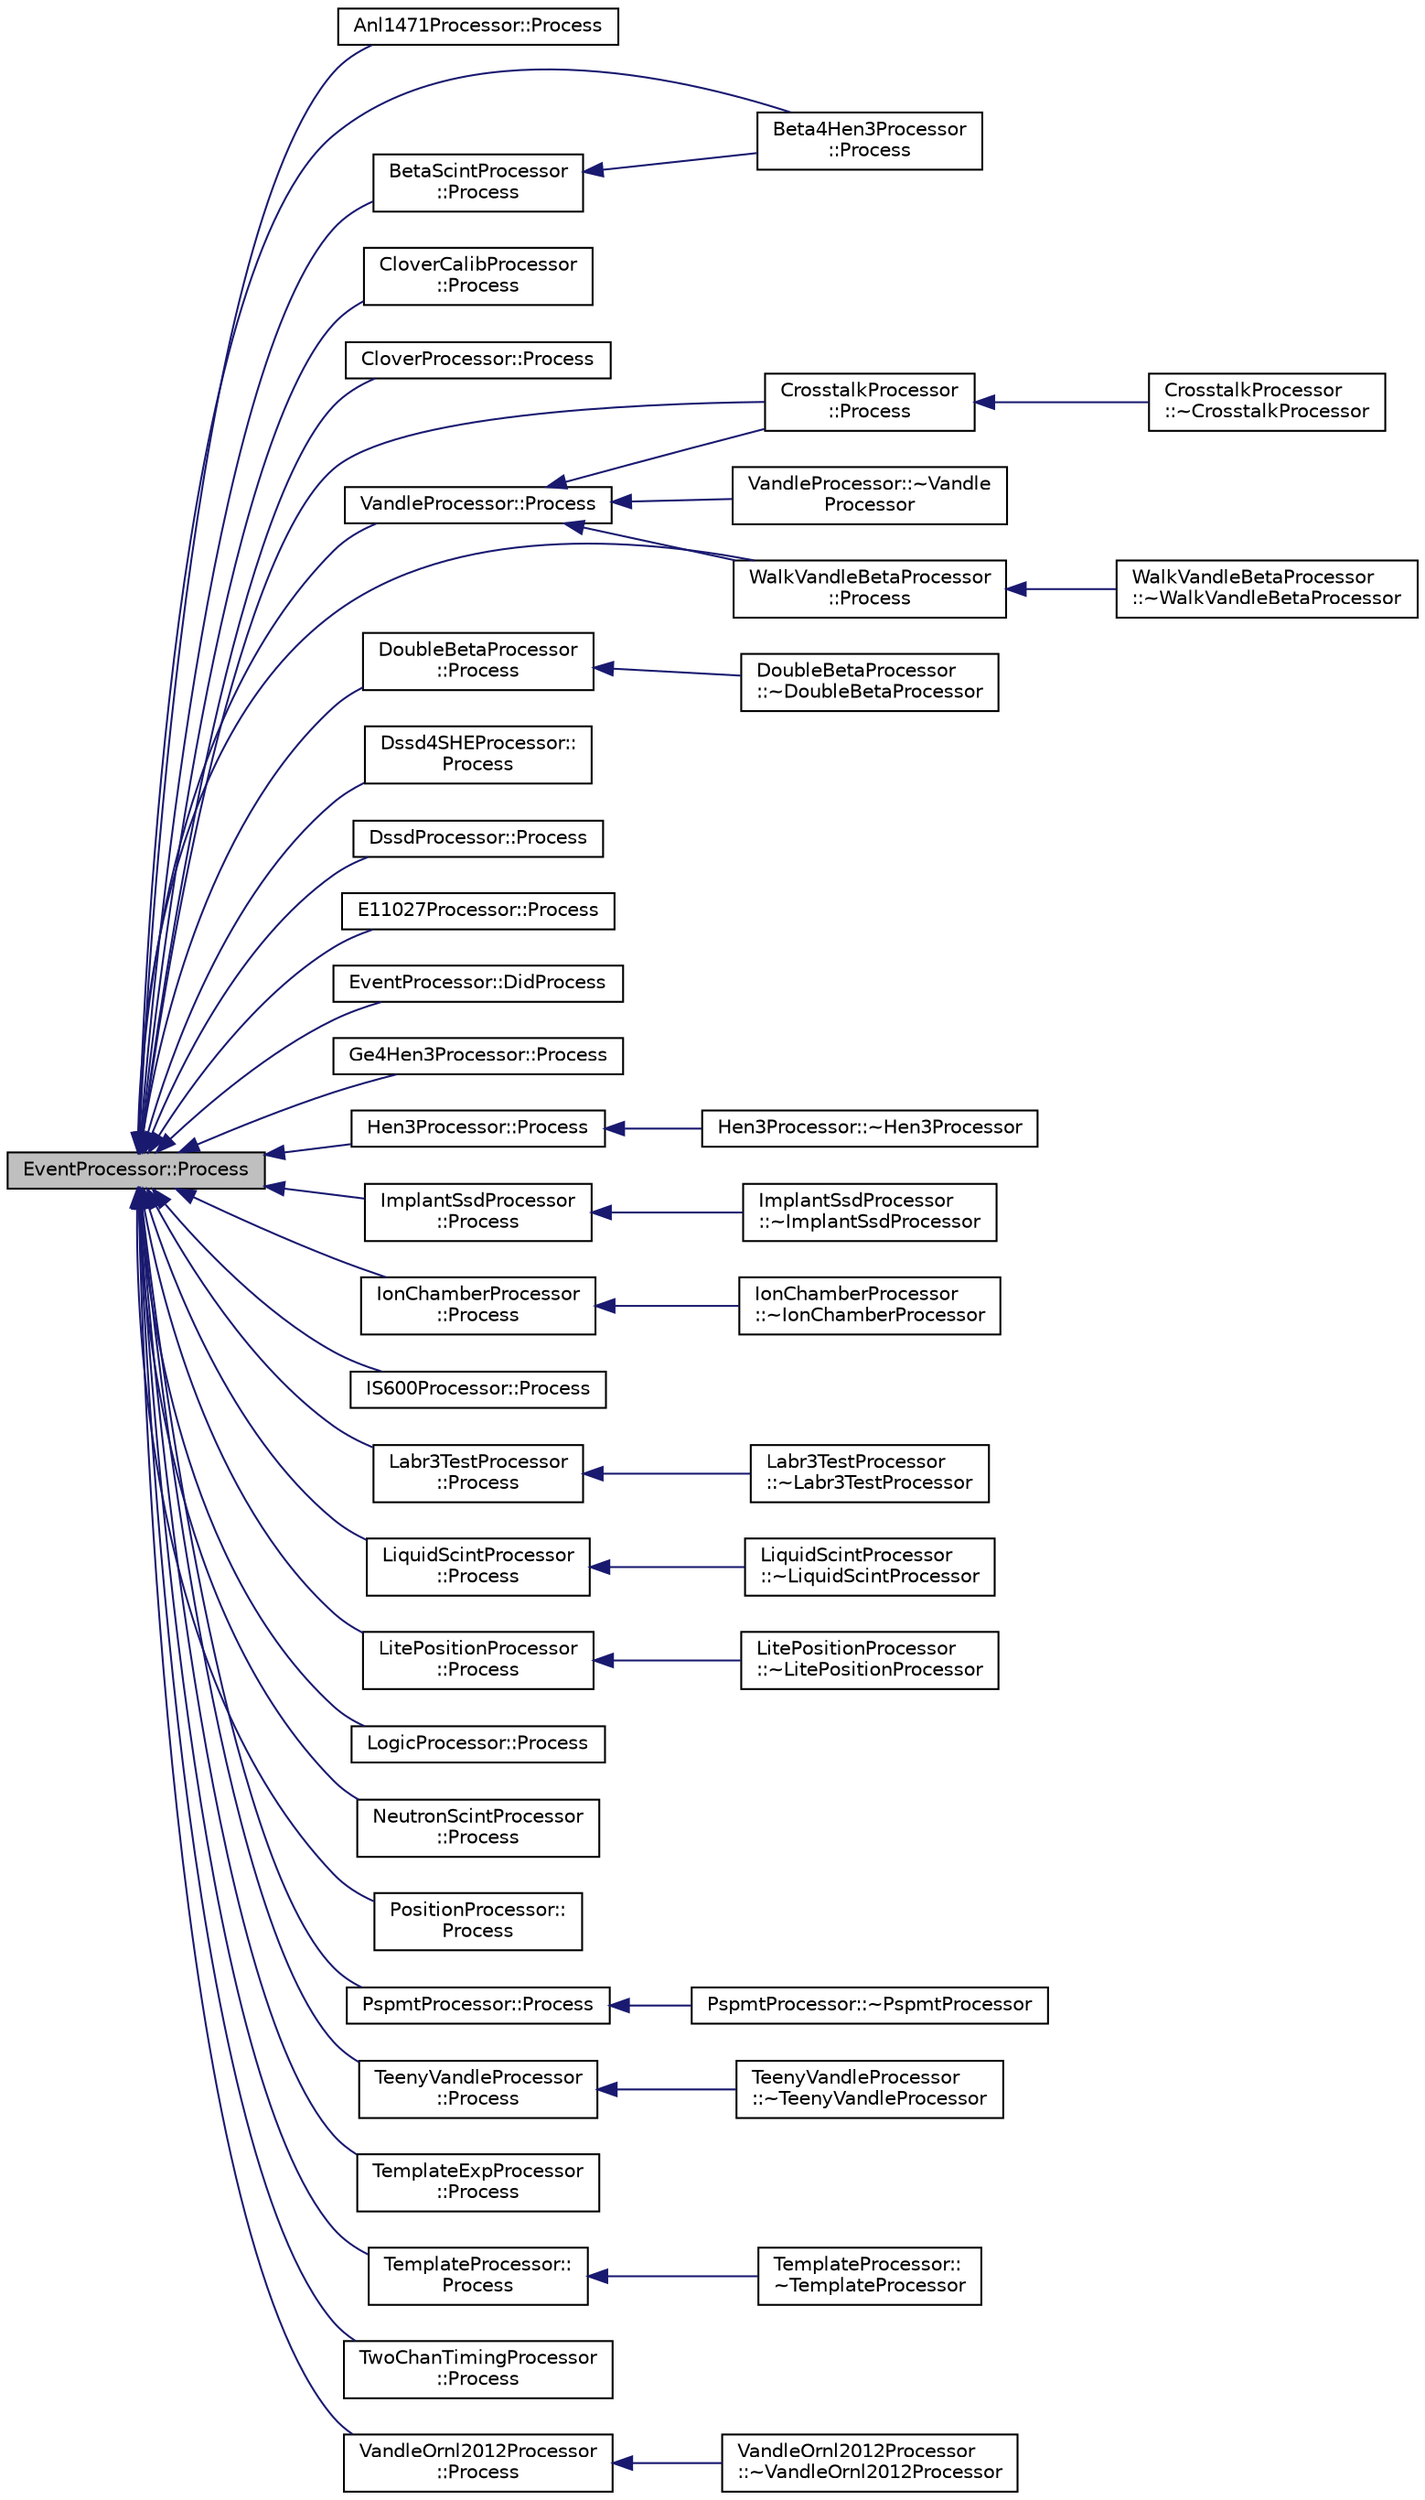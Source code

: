 digraph "EventProcessor::Process"
{
  edge [fontname="Helvetica",fontsize="10",labelfontname="Helvetica",labelfontsize="10"];
  node [fontname="Helvetica",fontsize="10",shape=record];
  rankdir="LR";
  Node1 [label="EventProcessor::Process",height=0.2,width=0.4,color="black", fillcolor="grey75", style="filled", fontcolor="black"];
  Node1 -> Node2 [dir="back",color="midnightblue",fontsize="10",style="solid",fontname="Helvetica"];
  Node2 [label="Anl1471Processor::Process",height=0.2,width=0.4,color="black", fillcolor="white", style="filled",URL="$d2/daa/class_anl1471_processor.html#ae0e82aa964d24549afd9d17f1a136fc2"];
  Node1 -> Node3 [dir="back",color="midnightblue",fontsize="10",style="solid",fontname="Helvetica"];
  Node3 [label="Beta4Hen3Processor\l::Process",height=0.2,width=0.4,color="black", fillcolor="white", style="filled",URL="$db/d92/class_beta4_hen3_processor.html#aec8154b59d510e76fb0831ee2118d6bb"];
  Node1 -> Node4 [dir="back",color="midnightblue",fontsize="10",style="solid",fontname="Helvetica"];
  Node4 [label="BetaScintProcessor\l::Process",height=0.2,width=0.4,color="black", fillcolor="white", style="filled",URL="$d4/de4/class_beta_scint_processor.html#abcf10cc79083ab549abdca2e9209d37d",tooltip="Main Processing for the class. "];
  Node4 -> Node3 [dir="back",color="midnightblue",fontsize="10",style="solid",fontname="Helvetica"];
  Node1 -> Node5 [dir="back",color="midnightblue",fontsize="10",style="solid",fontname="Helvetica"];
  Node5 [label="CloverCalibProcessor\l::Process",height=0.2,width=0.4,color="black", fillcolor="white", style="filled",URL="$db/d4e/class_clover_calib_processor.html#a3a226660db21991ef09515012cab6eda"];
  Node1 -> Node6 [dir="back",color="midnightblue",fontsize="10",style="solid",fontname="Helvetica"];
  Node6 [label="CloverProcessor::Process",height=0.2,width=0.4,color="black", fillcolor="white", style="filled",URL="$d5/d01/class_clover_processor.html#a50eae562dbdc21e5dac462d0a6474326"];
  Node1 -> Node7 [dir="back",color="midnightblue",fontsize="10",style="solid",fontname="Helvetica"];
  Node7 [label="CrosstalkProcessor\l::Process",height=0.2,width=0.4,color="black", fillcolor="white", style="filled",URL="$de/d3c/class_crosstalk_processor.html#a641e3912de9f8d9f2a9bf4e902429723"];
  Node7 -> Node8 [dir="back",color="midnightblue",fontsize="10",style="solid",fontname="Helvetica"];
  Node8 [label="CrosstalkProcessor\l::~CrosstalkProcessor",height=0.2,width=0.4,color="black", fillcolor="white", style="filled",URL="$de/d3c/class_crosstalk_processor.html#a974ad94596916e6d24e863dcbec1058c"];
  Node1 -> Node9 [dir="back",color="midnightblue",fontsize="10",style="solid",fontname="Helvetica"];
  Node9 [label="DoubleBetaProcessor\l::Process",height=0.2,width=0.4,color="black", fillcolor="white", style="filled",URL="$de/d4f/class_double_beta_processor.html#a3d424e3629e7dc57dd932fc3981c7782"];
  Node9 -> Node10 [dir="back",color="midnightblue",fontsize="10",style="solid",fontname="Helvetica"];
  Node10 [label="DoubleBetaProcessor\l::~DoubleBetaProcessor",height=0.2,width=0.4,color="black", fillcolor="white", style="filled",URL="$de/d4f/class_double_beta_processor.html#a0cdcf5970bbc0f7539d23978f3b83242"];
  Node1 -> Node11 [dir="back",color="midnightblue",fontsize="10",style="solid",fontname="Helvetica"];
  Node11 [label="Dssd4SHEProcessor::\lProcess",height=0.2,width=0.4,color="black", fillcolor="white", style="filled",URL="$db/da8/class_dssd4_s_h_e_processor.html#a1ab9aeab8c52a1479718a58da74af3df"];
  Node1 -> Node12 [dir="back",color="midnightblue",fontsize="10",style="solid",fontname="Helvetica"];
  Node12 [label="DssdProcessor::Process",height=0.2,width=0.4,color="black", fillcolor="white", style="filled",URL="$d4/d67/class_dssd_processor.html#a0e32fc233a84ef03dc994b83899e1388"];
  Node1 -> Node13 [dir="back",color="midnightblue",fontsize="10",style="solid",fontname="Helvetica"];
  Node13 [label="E11027Processor::Process",height=0.2,width=0.4,color="black", fillcolor="white", style="filled",URL="$d5/d8a/class_e11027_processor.html#a221c4d1c4bdfb60053e26fae495712bf",tooltip="Main processing of data of interest. "];
  Node1 -> Node14 [dir="back",color="midnightblue",fontsize="10",style="solid",fontname="Helvetica"];
  Node14 [label="EventProcessor::DidProcess",height=0.2,width=0.4,color="black", fillcolor="white", style="filled",URL="$d6/d65/class_event_processor.html#a99ce2004e2471c7ce029626dd45cee5a"];
  Node1 -> Node15 [dir="back",color="midnightblue",fontsize="10",style="solid",fontname="Helvetica"];
  Node15 [label="Ge4Hen3Processor::Process",height=0.2,width=0.4,color="black", fillcolor="white", style="filled",URL="$d5/df2/class_ge4_hen3_processor.html#a98d4e5d0efd24adbdb6c8911e0d993f2"];
  Node1 -> Node16 [dir="back",color="midnightblue",fontsize="10",style="solid",fontname="Helvetica"];
  Node16 [label="Hen3Processor::Process",height=0.2,width=0.4,color="black", fillcolor="white", style="filled",URL="$d6/d4e/class_hen3_processor.html#a12510344f12aa28fb4de00c28569995f"];
  Node16 -> Node17 [dir="back",color="midnightblue",fontsize="10",style="solid",fontname="Helvetica"];
  Node17 [label="Hen3Processor::~Hen3Processor",height=0.2,width=0.4,color="black", fillcolor="white", style="filled",URL="$d6/d4e/class_hen3_processor.html#a8ed35806e6801f6c8f1eb402525e2834"];
  Node1 -> Node18 [dir="back",color="midnightblue",fontsize="10",style="solid",fontname="Helvetica"];
  Node18 [label="ImplantSsdProcessor\l::Process",height=0.2,width=0.4,color="black", fillcolor="white", style="filled",URL="$df/df5/class_implant_ssd_processor.html#a4633fc3b34a8e8915713dd8e1ba5666a"];
  Node18 -> Node19 [dir="back",color="midnightblue",fontsize="10",style="solid",fontname="Helvetica"];
  Node19 [label="ImplantSsdProcessor\l::~ImplantSsdProcessor",height=0.2,width=0.4,color="black", fillcolor="white", style="filled",URL="$df/df5/class_implant_ssd_processor.html#a057e44029967a209fc626811e2ba4412"];
  Node1 -> Node20 [dir="back",color="midnightblue",fontsize="10",style="solid",fontname="Helvetica"];
  Node20 [label="IonChamberProcessor\l::Process",height=0.2,width=0.4,color="black", fillcolor="white", style="filled",URL="$dd/df2/class_ion_chamber_processor.html#a6d1891dc55fb66434793c8594f3b7616"];
  Node20 -> Node21 [dir="back",color="midnightblue",fontsize="10",style="solid",fontname="Helvetica"];
  Node21 [label="IonChamberProcessor\l::~IonChamberProcessor",height=0.2,width=0.4,color="black", fillcolor="white", style="filled",URL="$dd/df2/class_ion_chamber_processor.html#a04e1204b8f8efd09dac743a82b1d4312"];
  Node1 -> Node22 [dir="back",color="midnightblue",fontsize="10",style="solid",fontname="Helvetica"];
  Node22 [label="IS600Processor::Process",height=0.2,width=0.4,color="black", fillcolor="white", style="filled",URL="$de/d81/class_i_s600_processor.html#a92f29e9c021fffb08f02bf48d12aff42"];
  Node1 -> Node23 [dir="back",color="midnightblue",fontsize="10",style="solid",fontname="Helvetica"];
  Node23 [label="Labr3TestProcessor\l::Process",height=0.2,width=0.4,color="black", fillcolor="white", style="filled",URL="$dd/d2c/class_labr3_test_processor.html#aacf32b1382a264f443f7e24029323ac4"];
  Node23 -> Node24 [dir="back",color="midnightblue",fontsize="10",style="solid",fontname="Helvetica"];
  Node24 [label="Labr3TestProcessor\l::~Labr3TestProcessor",height=0.2,width=0.4,color="black", fillcolor="white", style="filled",URL="$dd/d2c/class_labr3_test_processor.html#a38f5f24725e52971220a4beef3bfc232"];
  Node1 -> Node25 [dir="back",color="midnightblue",fontsize="10",style="solid",fontname="Helvetica"];
  Node25 [label="LiquidScintProcessor\l::Process",height=0.2,width=0.4,color="black", fillcolor="white", style="filled",URL="$d7/d6b/class_liquid_scint_processor.html#a6e1f7662a1362e5c14275c9a13388231"];
  Node25 -> Node26 [dir="back",color="midnightblue",fontsize="10",style="solid",fontname="Helvetica"];
  Node26 [label="LiquidScintProcessor\l::~LiquidScintProcessor",height=0.2,width=0.4,color="black", fillcolor="white", style="filled",URL="$d7/d6b/class_liquid_scint_processor.html#a4d89e8c3779a6903973b8313b063ceb1"];
  Node1 -> Node27 [dir="back",color="midnightblue",fontsize="10",style="solid",fontname="Helvetica"];
  Node27 [label="LitePositionProcessor\l::Process",height=0.2,width=0.4,color="black", fillcolor="white", style="filled",URL="$d3/dab/class_lite_position_processor.html#a41e329779cb70710078ab066afd4f953"];
  Node27 -> Node28 [dir="back",color="midnightblue",fontsize="10",style="solid",fontname="Helvetica"];
  Node28 [label="LitePositionProcessor\l::~LitePositionProcessor",height=0.2,width=0.4,color="black", fillcolor="white", style="filled",URL="$d3/dab/class_lite_position_processor.html#a602ce3c9355626b96649b08690d391ef"];
  Node1 -> Node29 [dir="back",color="midnightblue",fontsize="10",style="solid",fontname="Helvetica"];
  Node29 [label="LogicProcessor::Process",height=0.2,width=0.4,color="black", fillcolor="white", style="filled",URL="$da/d2f/class_logic_processor.html#a070d1d52f0142ad8363575e0f59c66e5"];
  Node1 -> Node30 [dir="back",color="midnightblue",fontsize="10",style="solid",fontname="Helvetica"];
  Node30 [label="NeutronScintProcessor\l::Process",height=0.2,width=0.4,color="black", fillcolor="white", style="filled",URL="$d9/dfc/class_neutron_scint_processor.html#a72ba8607b6df372e4b76d396140f765d"];
  Node1 -> Node31 [dir="back",color="midnightblue",fontsize="10",style="solid",fontname="Helvetica"];
  Node31 [label="PositionProcessor::\lProcess",height=0.2,width=0.4,color="black", fillcolor="white", style="filled",URL="$d3/df3/class_position_processor.html#a45a6ef172d9253956769b1ccd15a6e4a",tooltip="Process the QDC data involved in top/bottom side for a strip. "];
  Node1 -> Node32 [dir="back",color="midnightblue",fontsize="10",style="solid",fontname="Helvetica"];
  Node32 [label="PspmtProcessor::Process",height=0.2,width=0.4,color="black", fillcolor="white", style="filled",URL="$dd/d2c/class_pspmt_processor.html#a1e2f9323f775a55c6b28105b9fe3a0fd"];
  Node32 -> Node33 [dir="back",color="midnightblue",fontsize="10",style="solid",fontname="Helvetica"];
  Node33 [label="PspmtProcessor::~PspmtProcessor",height=0.2,width=0.4,color="black", fillcolor="white", style="filled",URL="$dd/d2c/class_pspmt_processor.html#a23ed80963dc7c683eba1b95aa12f37db"];
  Node1 -> Node34 [dir="back",color="midnightblue",fontsize="10",style="solid",fontname="Helvetica"];
  Node34 [label="TeenyVandleProcessor\l::Process",height=0.2,width=0.4,color="black", fillcolor="white", style="filled",URL="$d3/d5e/class_teeny_vandle_processor.html#a82c931e1b084d006bfca2658ae6b1c28"];
  Node34 -> Node35 [dir="back",color="midnightblue",fontsize="10",style="solid",fontname="Helvetica"];
  Node35 [label="TeenyVandleProcessor\l::~TeenyVandleProcessor",height=0.2,width=0.4,color="black", fillcolor="white", style="filled",URL="$d3/d5e/class_teeny_vandle_processor.html#ace84b3cc48debac1892f4fa954adafbd"];
  Node1 -> Node36 [dir="back",color="midnightblue",fontsize="10",style="solid",fontname="Helvetica"];
  Node36 [label="TemplateExpProcessor\l::Process",height=0.2,width=0.4,color="black", fillcolor="white", style="filled",URL="$d9/ddc/class_template_exp_processor.html#a06fae87a5826408aec8db9fadf000dd3",tooltip="Main processing of data of interest. "];
  Node1 -> Node37 [dir="back",color="midnightblue",fontsize="10",style="solid",fontname="Helvetica"];
  Node37 [label="TemplateProcessor::\lProcess",height=0.2,width=0.4,color="black", fillcolor="white", style="filled",URL="$da/dfe/class_template_processor.html#a75039958a15712e6d1f83b3654ce6e88"];
  Node37 -> Node38 [dir="back",color="midnightblue",fontsize="10",style="solid",fontname="Helvetica"];
  Node38 [label="TemplateProcessor::\l~TemplateProcessor",height=0.2,width=0.4,color="black", fillcolor="white", style="filled",URL="$da/dfe/class_template_processor.html#a93cedd7c190470f8fb23bcd6b62689ae"];
  Node1 -> Node39 [dir="back",color="midnightblue",fontsize="10",style="solid",fontname="Helvetica"];
  Node39 [label="TwoChanTimingProcessor\l::Process",height=0.2,width=0.4,color="black", fillcolor="white", style="filled",URL="$d8/db5/class_two_chan_timing_processor.html#a82918c06d018d83020afc1bdd3486e6a"];
  Node1 -> Node40 [dir="back",color="midnightblue",fontsize="10",style="solid",fontname="Helvetica"];
  Node40 [label="VandleOrnl2012Processor\l::Process",height=0.2,width=0.4,color="black", fillcolor="white", style="filled",URL="$d1/dd7/class_vandle_ornl2012_processor.html#a05b7477fad0d6614e01ca86cb9cff0bf"];
  Node40 -> Node41 [dir="back",color="midnightblue",fontsize="10",style="solid",fontname="Helvetica"];
  Node41 [label="VandleOrnl2012Processor\l::~VandleOrnl2012Processor",height=0.2,width=0.4,color="black", fillcolor="white", style="filled",URL="$d1/dd7/class_vandle_ornl2012_processor.html#a394c47ec126f1be6ca5ef7dc5ce305d1"];
  Node1 -> Node42 [dir="back",color="midnightblue",fontsize="10",style="solid",fontname="Helvetica"];
  Node42 [label="VandleProcessor::Process",height=0.2,width=0.4,color="black", fillcolor="white", style="filled",URL="$db/d21/class_vandle_processor.html#ac50169b4e140313d1a5a2ce6032dc6af"];
  Node42 -> Node7 [dir="back",color="midnightblue",fontsize="10",style="solid",fontname="Helvetica"];
  Node42 -> Node43 [dir="back",color="midnightblue",fontsize="10",style="solid",fontname="Helvetica"];
  Node43 [label="VandleProcessor::~Vandle\lProcessor",height=0.2,width=0.4,color="black", fillcolor="white", style="filled",URL="$db/d21/class_vandle_processor.html#adeb801d12cbeb4a4426b7d2f5ee522cd",tooltip="Default Destructor */. "];
  Node42 -> Node44 [dir="back",color="midnightblue",fontsize="10",style="solid",fontname="Helvetica"];
  Node44 [label="WalkVandleBetaProcessor\l::Process",height=0.2,width=0.4,color="black", fillcolor="white", style="filled",URL="$d0/d80/class_walk_vandle_beta_processor.html#a191e1076d68a81dde827459dd3374124"];
  Node44 -> Node45 [dir="back",color="midnightblue",fontsize="10",style="solid",fontname="Helvetica"];
  Node45 [label="WalkVandleBetaProcessor\l::~WalkVandleBetaProcessor",height=0.2,width=0.4,color="black", fillcolor="white", style="filled",URL="$d0/d80/class_walk_vandle_beta_processor.html#a4b72d8b893fa03ac656780d152640428"];
  Node1 -> Node44 [dir="back",color="midnightblue",fontsize="10",style="solid",fontname="Helvetica"];
}
